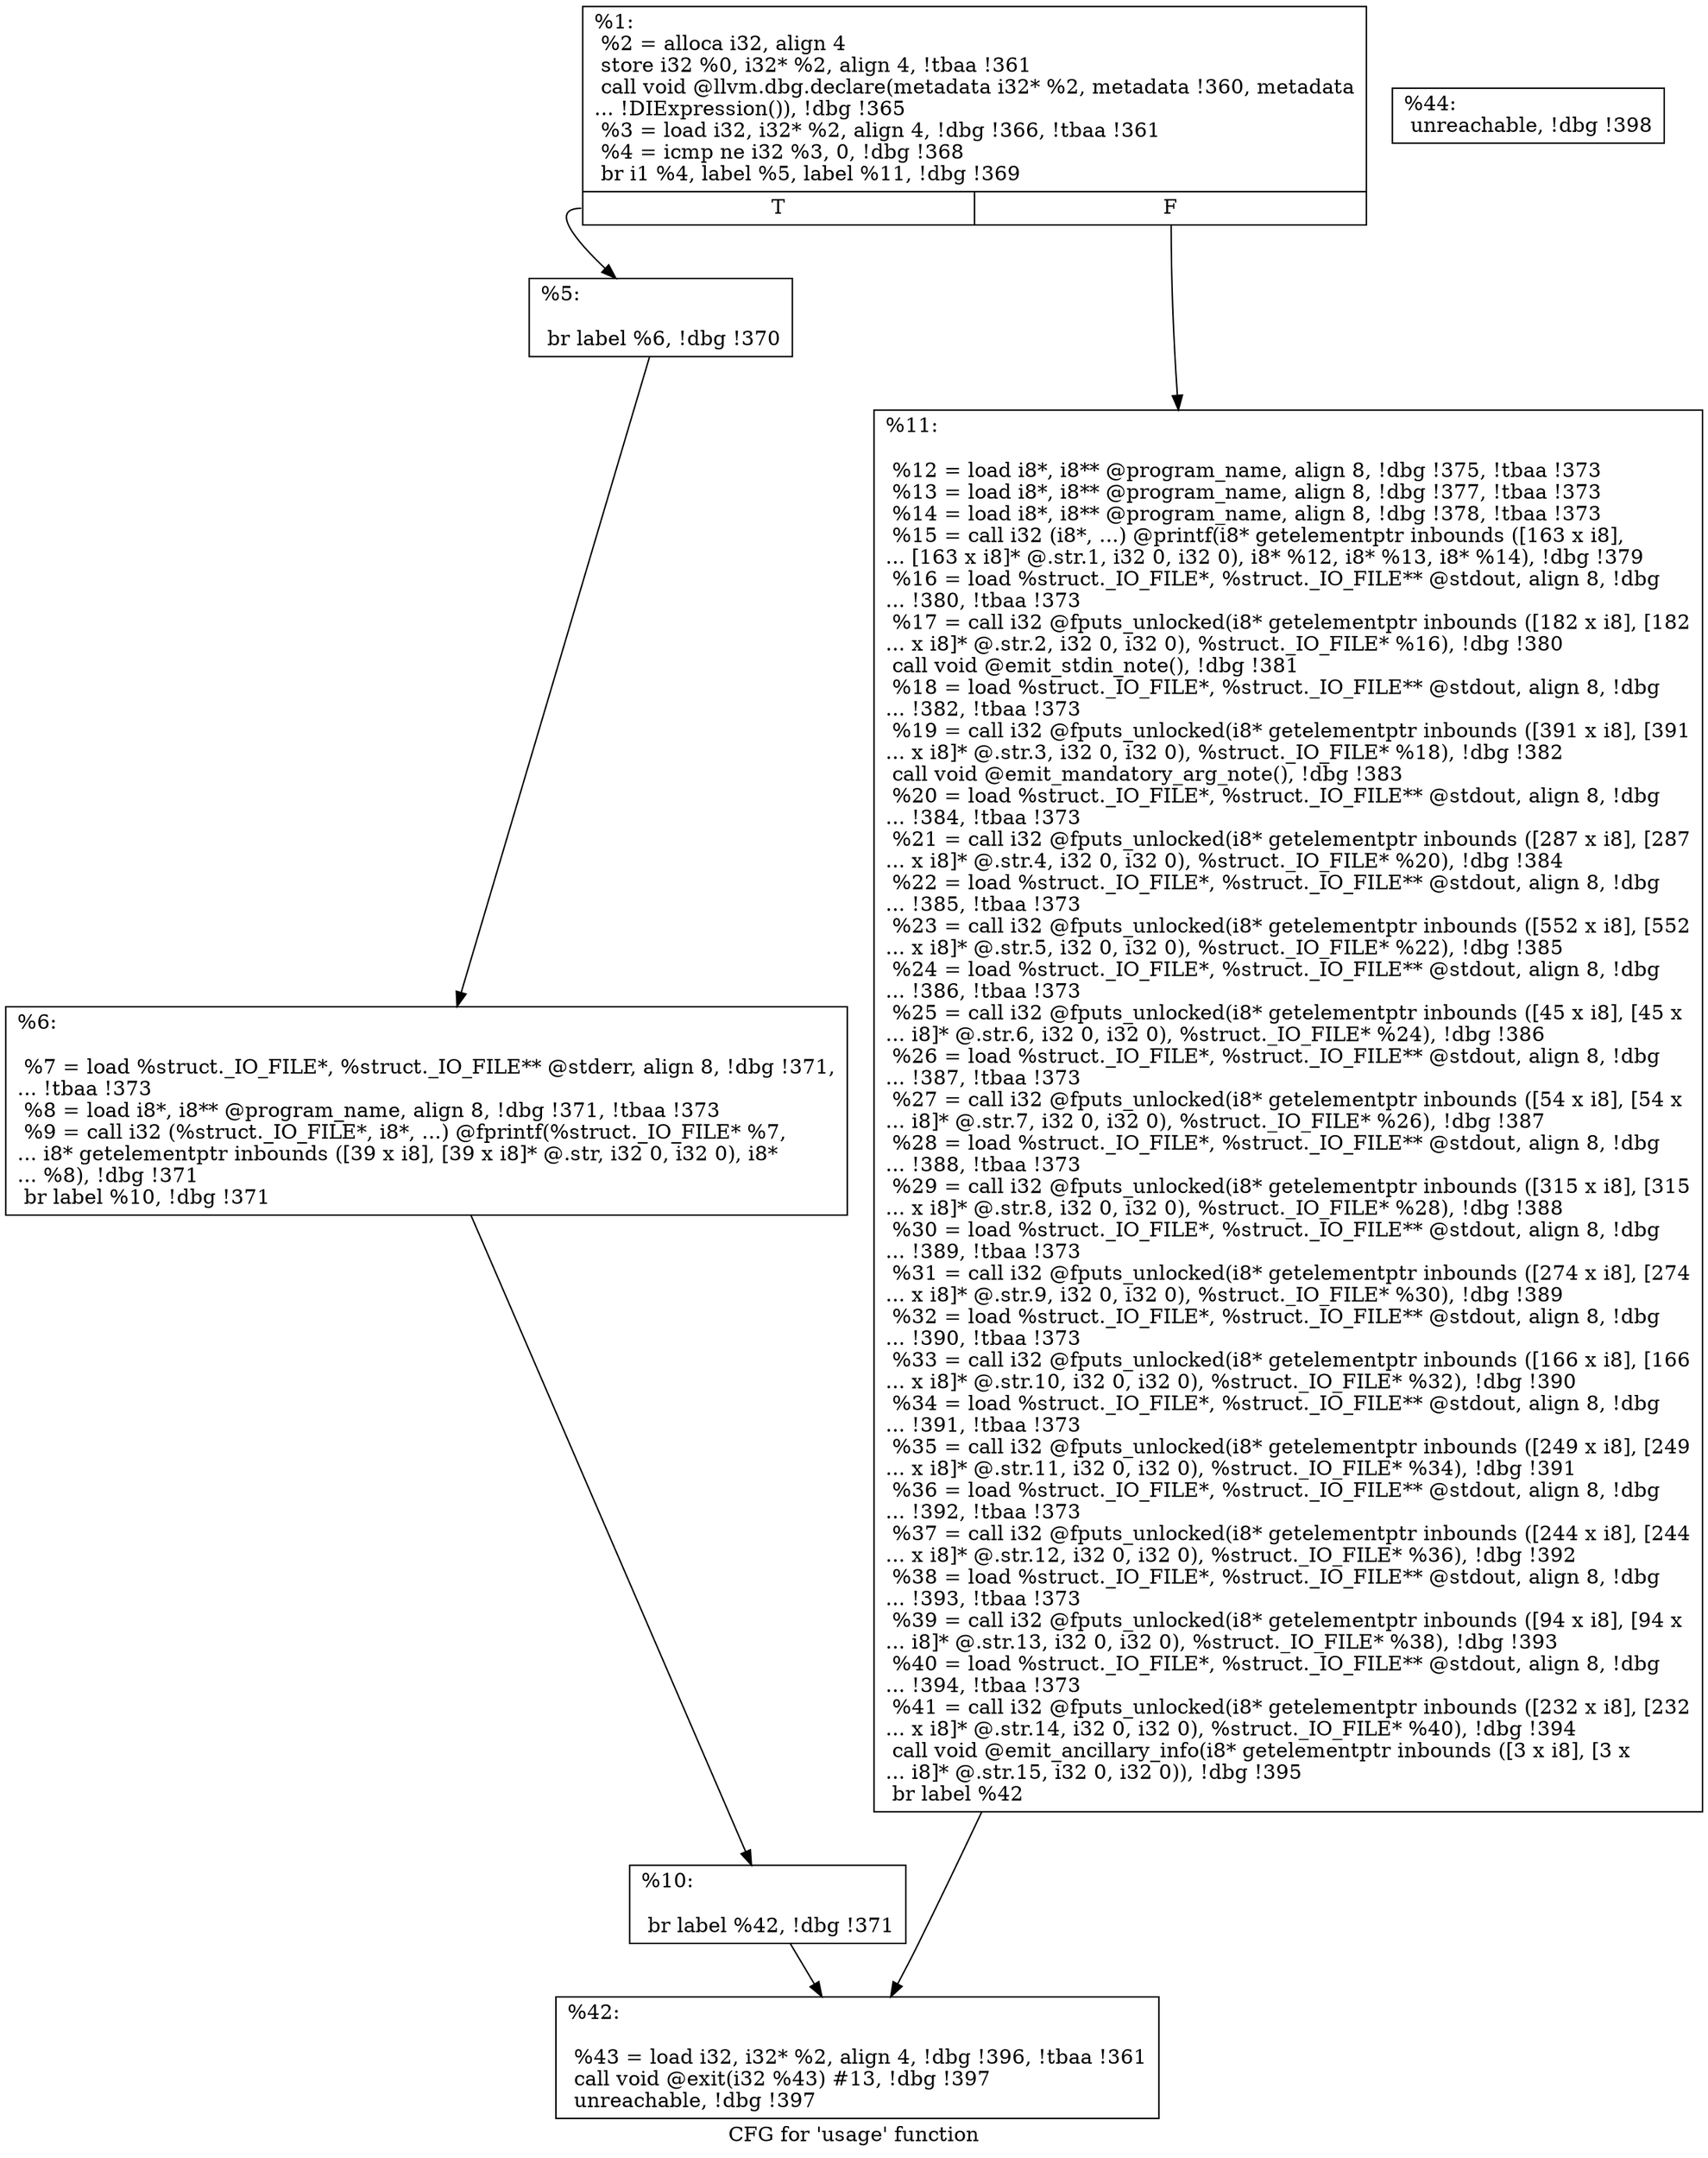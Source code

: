 digraph "CFG for 'usage' function" {
	label="CFG for 'usage' function";

	Node0x194cfe0 [shape=record,label="{%1:\l  %2 = alloca i32, align 4\l  store i32 %0, i32* %2, align 4, !tbaa !361\l  call void @llvm.dbg.declare(metadata i32* %2, metadata !360, metadata\l... !DIExpression()), !dbg !365\l  %3 = load i32, i32* %2, align 4, !dbg !366, !tbaa !361\l  %4 = icmp ne i32 %3, 0, !dbg !368\l  br i1 %4, label %5, label %11, !dbg !369\l|{<s0>T|<s1>F}}"];
	Node0x194cfe0:s0 -> Node0x194d100;
	Node0x194cfe0:s1 -> Node0x195bf50;
	Node0x194d100 [shape=record,label="{%5:\l\l  br label %6, !dbg !370\l}"];
	Node0x194d100 -> Node0x194d150;
	Node0x194d150 [shape=record,label="{%6:\l\l  %7 = load %struct._IO_FILE*, %struct._IO_FILE** @stderr, align 8, !dbg !371,\l... !tbaa !373\l  %8 = load i8*, i8** @program_name, align 8, !dbg !371, !tbaa !373\l  %9 = call i32 (%struct._IO_FILE*, i8*, ...) @fprintf(%struct._IO_FILE* %7,\l... i8* getelementptr inbounds ([39 x i8], [39 x i8]* @.str, i32 0, i32 0), i8*\l... %8), !dbg !371\l  br label %10, !dbg !371\l}"];
	Node0x194d150 -> Node0x195bf00;
	Node0x195bf00 [shape=record,label="{%10:\l\l  br label %42, !dbg !371\l}"];
	Node0x195bf00 -> Node0x195bfa0;
	Node0x195bf50 [shape=record,label="{%11:\l\l  %12 = load i8*, i8** @program_name, align 8, !dbg !375, !tbaa !373\l  %13 = load i8*, i8** @program_name, align 8, !dbg !377, !tbaa !373\l  %14 = load i8*, i8** @program_name, align 8, !dbg !378, !tbaa !373\l  %15 = call i32 (i8*, ...) @printf(i8* getelementptr inbounds ([163 x i8],\l... [163 x i8]* @.str.1, i32 0, i32 0), i8* %12, i8* %13, i8* %14), !dbg !379\l  %16 = load %struct._IO_FILE*, %struct._IO_FILE** @stdout, align 8, !dbg\l... !380, !tbaa !373\l  %17 = call i32 @fputs_unlocked(i8* getelementptr inbounds ([182 x i8], [182\l... x i8]* @.str.2, i32 0, i32 0), %struct._IO_FILE* %16), !dbg !380\l  call void @emit_stdin_note(), !dbg !381\l  %18 = load %struct._IO_FILE*, %struct._IO_FILE** @stdout, align 8, !dbg\l... !382, !tbaa !373\l  %19 = call i32 @fputs_unlocked(i8* getelementptr inbounds ([391 x i8], [391\l... x i8]* @.str.3, i32 0, i32 0), %struct._IO_FILE* %18), !dbg !382\l  call void @emit_mandatory_arg_note(), !dbg !383\l  %20 = load %struct._IO_FILE*, %struct._IO_FILE** @stdout, align 8, !dbg\l... !384, !tbaa !373\l  %21 = call i32 @fputs_unlocked(i8* getelementptr inbounds ([287 x i8], [287\l... x i8]* @.str.4, i32 0, i32 0), %struct._IO_FILE* %20), !dbg !384\l  %22 = load %struct._IO_FILE*, %struct._IO_FILE** @stdout, align 8, !dbg\l... !385, !tbaa !373\l  %23 = call i32 @fputs_unlocked(i8* getelementptr inbounds ([552 x i8], [552\l... x i8]* @.str.5, i32 0, i32 0), %struct._IO_FILE* %22), !dbg !385\l  %24 = load %struct._IO_FILE*, %struct._IO_FILE** @stdout, align 8, !dbg\l... !386, !tbaa !373\l  %25 = call i32 @fputs_unlocked(i8* getelementptr inbounds ([45 x i8], [45 x\l... i8]* @.str.6, i32 0, i32 0), %struct._IO_FILE* %24), !dbg !386\l  %26 = load %struct._IO_FILE*, %struct._IO_FILE** @stdout, align 8, !dbg\l... !387, !tbaa !373\l  %27 = call i32 @fputs_unlocked(i8* getelementptr inbounds ([54 x i8], [54 x\l... i8]* @.str.7, i32 0, i32 0), %struct._IO_FILE* %26), !dbg !387\l  %28 = load %struct._IO_FILE*, %struct._IO_FILE** @stdout, align 8, !dbg\l... !388, !tbaa !373\l  %29 = call i32 @fputs_unlocked(i8* getelementptr inbounds ([315 x i8], [315\l... x i8]* @.str.8, i32 0, i32 0), %struct._IO_FILE* %28), !dbg !388\l  %30 = load %struct._IO_FILE*, %struct._IO_FILE** @stdout, align 8, !dbg\l... !389, !tbaa !373\l  %31 = call i32 @fputs_unlocked(i8* getelementptr inbounds ([274 x i8], [274\l... x i8]* @.str.9, i32 0, i32 0), %struct._IO_FILE* %30), !dbg !389\l  %32 = load %struct._IO_FILE*, %struct._IO_FILE** @stdout, align 8, !dbg\l... !390, !tbaa !373\l  %33 = call i32 @fputs_unlocked(i8* getelementptr inbounds ([166 x i8], [166\l... x i8]* @.str.10, i32 0, i32 0), %struct._IO_FILE* %32), !dbg !390\l  %34 = load %struct._IO_FILE*, %struct._IO_FILE** @stdout, align 8, !dbg\l... !391, !tbaa !373\l  %35 = call i32 @fputs_unlocked(i8* getelementptr inbounds ([249 x i8], [249\l... x i8]* @.str.11, i32 0, i32 0), %struct._IO_FILE* %34), !dbg !391\l  %36 = load %struct._IO_FILE*, %struct._IO_FILE** @stdout, align 8, !dbg\l... !392, !tbaa !373\l  %37 = call i32 @fputs_unlocked(i8* getelementptr inbounds ([244 x i8], [244\l... x i8]* @.str.12, i32 0, i32 0), %struct._IO_FILE* %36), !dbg !392\l  %38 = load %struct._IO_FILE*, %struct._IO_FILE** @stdout, align 8, !dbg\l... !393, !tbaa !373\l  %39 = call i32 @fputs_unlocked(i8* getelementptr inbounds ([94 x i8], [94 x\l... i8]* @.str.13, i32 0, i32 0), %struct._IO_FILE* %38), !dbg !393\l  %40 = load %struct._IO_FILE*, %struct._IO_FILE** @stdout, align 8, !dbg\l... !394, !tbaa !373\l  %41 = call i32 @fputs_unlocked(i8* getelementptr inbounds ([232 x i8], [232\l... x i8]* @.str.14, i32 0, i32 0), %struct._IO_FILE* %40), !dbg !394\l  call void @emit_ancillary_info(i8* getelementptr inbounds ([3 x i8], [3 x\l... i8]* @.str.15, i32 0, i32 0)), !dbg !395\l  br label %42\l}"];
	Node0x195bf50 -> Node0x195bfa0;
	Node0x195bfa0 [shape=record,label="{%42:\l\l  %43 = load i32, i32* %2, align 4, !dbg !396, !tbaa !361\l  call void @exit(i32 %43) #13, !dbg !397\l  unreachable, !dbg !397\l}"];
	Node0x195bff0 [shape=record,label="{%44:                                                  \l  unreachable, !dbg !398\l}"];
}
